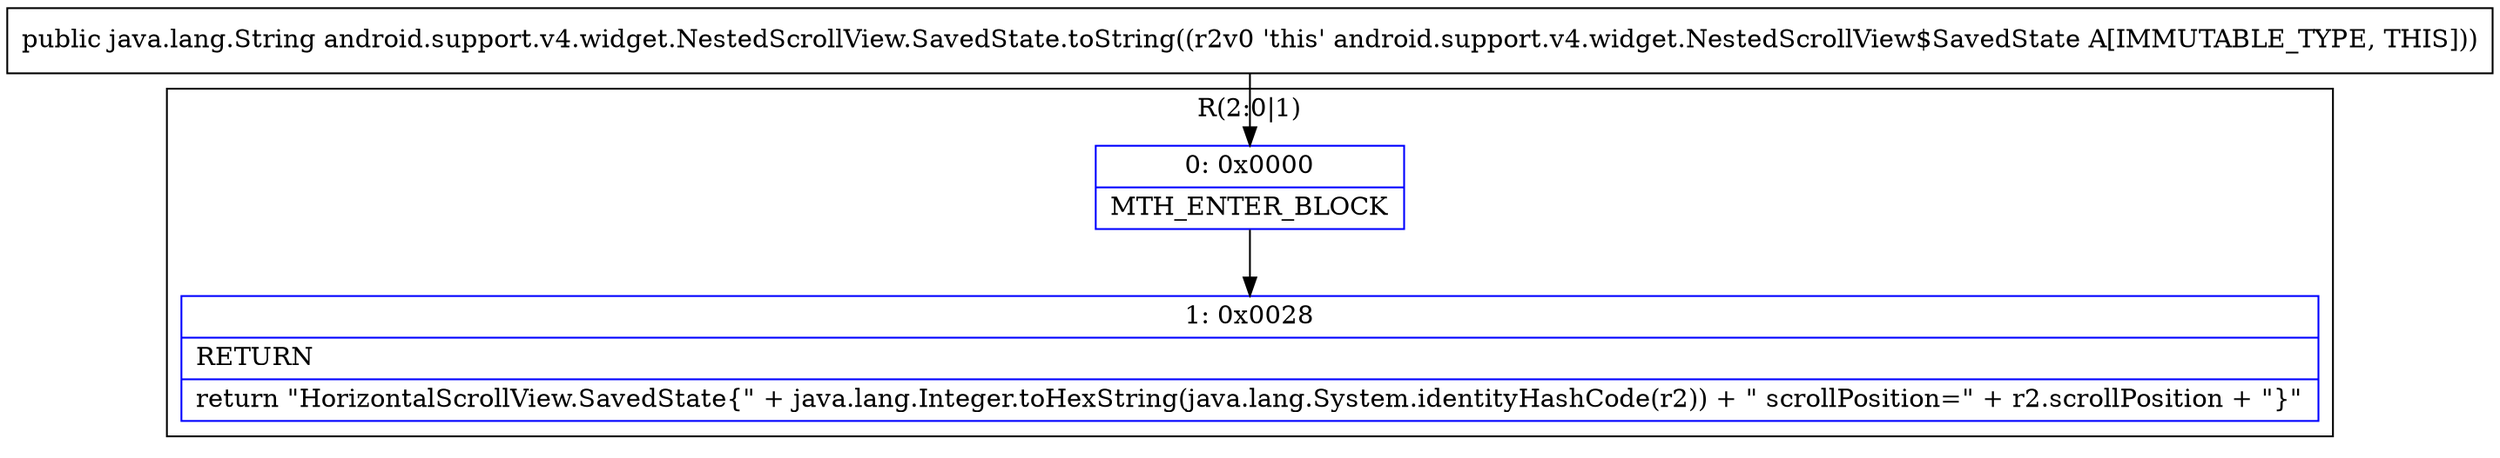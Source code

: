 digraph "CFG forandroid.support.v4.widget.NestedScrollView.SavedState.toString()Ljava\/lang\/String;" {
subgraph cluster_Region_477234844 {
label = "R(2:0|1)";
node [shape=record,color=blue];
Node_0 [shape=record,label="{0\:\ 0x0000|MTH_ENTER_BLOCK\l}"];
Node_1 [shape=record,label="{1\:\ 0x0028|RETURN\l|return \"HorizontalScrollView.SavedState\{\" + java.lang.Integer.toHexString(java.lang.System.identityHashCode(r2)) + \" scrollPosition=\" + r2.scrollPosition + \"\}\"\l}"];
}
MethodNode[shape=record,label="{public java.lang.String android.support.v4.widget.NestedScrollView.SavedState.toString((r2v0 'this' android.support.v4.widget.NestedScrollView$SavedState A[IMMUTABLE_TYPE, THIS])) }"];
MethodNode -> Node_0;
Node_0 -> Node_1;
}

